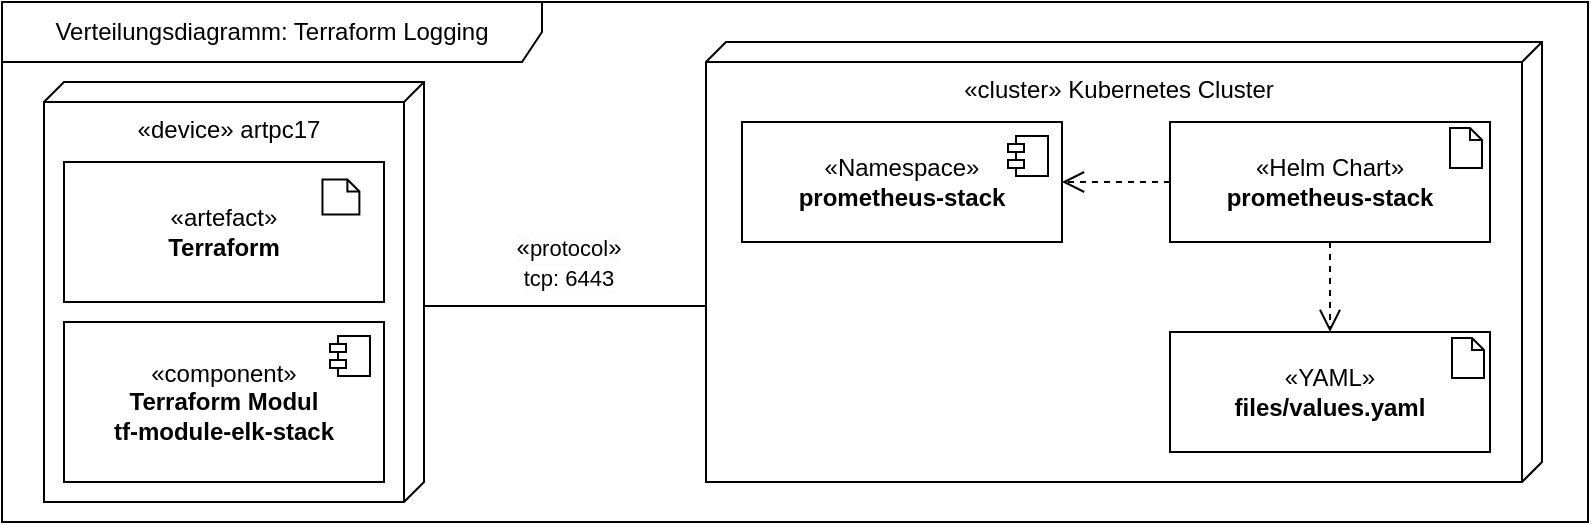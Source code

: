 <mxfile version="26.0.6">
  <diagram name="Seite-1" id="2g0gkd41KDo9kujFECaF">
    <mxGraphModel dx="1045" dy="761" grid="1" gridSize="10" guides="1" tooltips="1" connect="1" arrows="1" fold="1" page="1" pageScale="1" pageWidth="827" pageHeight="1169" math="0" shadow="0">
      <root>
        <mxCell id="0" />
        <mxCell id="1" parent="0" />
        <mxCell id="BE5raSAz34MsC6Gy-gB5-1" value="«device» artpc17" style="verticalAlign=top;align=center;shape=cube;size=10;direction=south;html=1;boundedLbl=1;spacingLeft=5;whiteSpace=wrap;" vertex="1" parent="1">
          <mxGeometry x="38" y="130" width="190" height="210" as="geometry" />
        </mxCell>
        <mxCell id="BE5raSAz34MsC6Gy-gB5-2" value="«component»&lt;br&gt;&lt;b&gt;Terraform Modul&lt;br&gt;tf-module-elk-stack&lt;/b&gt;" style="html=1;dropTarget=0;whiteSpace=wrap;" vertex="1" parent="1">
          <mxGeometry x="48" y="250" width="160" height="80" as="geometry" />
        </mxCell>
        <mxCell id="BE5raSAz34MsC6Gy-gB5-3" value="" style="shape=module;jettyWidth=8;jettyHeight=4;" vertex="1" parent="BE5raSAz34MsC6Gy-gB5-2">
          <mxGeometry x="1" width="20" height="20" relative="1" as="geometry">
            <mxPoint x="-27" y="7" as="offset" />
          </mxGeometry>
        </mxCell>
        <mxCell id="BE5raSAz34MsC6Gy-gB5-4" value="" style="group" vertex="1" connectable="0" parent="1">
          <mxGeometry x="48" y="170" width="160" height="70" as="geometry" />
        </mxCell>
        <mxCell id="BE5raSAz34MsC6Gy-gB5-5" value="«artefact»&lt;br&gt;&lt;b&gt;Terraform&lt;/b&gt;" style="html=1;dropTarget=0;whiteSpace=wrap;" vertex="1" parent="BE5raSAz34MsC6Gy-gB5-4">
          <mxGeometry width="160" height="70" as="geometry" />
        </mxCell>
        <mxCell id="BE5raSAz34MsC6Gy-gB5-6" value="" style="shape=note2;boundedLbl=1;whiteSpace=wrap;html=1;size=6;verticalAlign=top;align=left;spacingLeft=5;" vertex="1" parent="BE5raSAz34MsC6Gy-gB5-4">
          <mxGeometry x="129.231" y="8.75" width="18.462" height="17.5" as="geometry" />
        </mxCell>
        <mxCell id="BE5raSAz34MsC6Gy-gB5-7" style="edgeStyle=orthogonalEdgeStyle;rounded=0;orthogonalLoop=1;jettySize=auto;html=1;endArrow=none;endFill=0;entryX=0.591;entryY=0.998;entryDx=0;entryDy=0;entryPerimeter=0;" edge="1" parent="1" target="BE5raSAz34MsC6Gy-gB5-10">
          <mxGeometry relative="1" as="geometry">
            <mxPoint x="542" y="275" as="targetPoint" />
            <Array as="points">
              <mxPoint x="370" y="242" />
            </Array>
            <mxPoint x="228" y="242" as="sourcePoint" />
          </mxGeometry>
        </mxCell>
        <mxCell id="BE5raSAz34MsC6Gy-gB5-8" value="&lt;span style=&quot;font-size: 12px; text-wrap: wrap; background-color: rgb(251, 251, 251);&quot;&gt;&lt;span style=&quot;text-wrap-style: initial; background-color: rgb(251, 251, 251);&quot;&gt;«&lt;/span&gt;&lt;span style=&quot;font-size: 11px; text-wrap-mode: nowrap; background-color: rgb(255, 255, 255);&quot;&gt;protocol&lt;/span&gt;&lt;span style=&quot;text-wrap-style: initial; background-color: rgb(251, 251, 251);&quot;&gt;»&lt;/span&gt;&lt;br style=&quot;font-size: 11px; text-wrap-mode: nowrap;&quot;&gt;&lt;span style=&quot;font-size: 11px; text-wrap-mode: nowrap; background-color: rgb(255, 255, 255);&quot;&gt;tcp: 6443&lt;/span&gt;&lt;/span&gt;" style="edgeLabel;html=1;align=center;verticalAlign=middle;resizable=0;points=[];" vertex="1" connectable="0" parent="BE5raSAz34MsC6Gy-gB5-7">
          <mxGeometry x="-0.261" y="2" relative="1" as="geometry">
            <mxPoint x="19" y="-20" as="offset" />
          </mxGeometry>
        </mxCell>
        <mxCell id="BE5raSAz34MsC6Gy-gB5-9" value="Verteilungsdiagramm: Terraform Logging" style="shape=umlFrame;whiteSpace=wrap;html=1;pointerEvents=0;recursiveResize=0;container=0;collapsible=0;width=270;height=30;" vertex="1" parent="1">
          <mxGeometry x="17" y="90" width="793" height="260" as="geometry" />
        </mxCell>
        <mxCell id="BE5raSAz34MsC6Gy-gB5-10" value="«cluster» Kubernetes Cluster" style="verticalAlign=top;align=center;shape=cube;size=10;direction=south;html=1;boundedLbl=1;spacingLeft=5;whiteSpace=wrap;" vertex="1" parent="1">
          <mxGeometry x="369" y="110" width="418" height="220" as="geometry" />
        </mxCell>
        <mxCell id="BE5raSAz34MsC6Gy-gB5-11" value="«Namespace»&lt;b&gt;&lt;br&gt;prometheus-stack&lt;/b&gt;" style="html=1;dropTarget=0;whiteSpace=wrap;" vertex="1" parent="1">
          <mxGeometry x="387" y="150" width="160" height="60" as="geometry" />
        </mxCell>
        <mxCell id="BE5raSAz34MsC6Gy-gB5-12" value="" style="shape=module;jettyWidth=8;jettyHeight=4;" vertex="1" parent="BE5raSAz34MsC6Gy-gB5-11">
          <mxGeometry x="1" width="20" height="20" relative="1" as="geometry">
            <mxPoint x="-27" y="7" as="offset" />
          </mxGeometry>
        </mxCell>
        <mxCell id="BE5raSAz34MsC6Gy-gB5-13" value="«Helm Chart»&lt;div&gt;&lt;b&gt;prometheus-stack&lt;/b&gt;&lt;/div&gt;" style="html=1;dropTarget=0;whiteSpace=wrap;" vertex="1" parent="1">
          <mxGeometry x="601" y="150" width="160" height="60" as="geometry" />
        </mxCell>
        <mxCell id="BE5raSAz34MsC6Gy-gB5-15" style="rounded=0;orthogonalLoop=1;jettySize=auto;html=1;dashed=1;endArrow=open;endFill=0;strokeWidth=1;endSize=9;startSize=6;entryX=1;entryY=0.5;entryDx=0;entryDy=0;exitX=0;exitY=0.5;exitDx=0;exitDy=0;" edge="1" parent="1" source="BE5raSAz34MsC6Gy-gB5-13" target="BE5raSAz34MsC6Gy-gB5-11">
          <mxGeometry relative="1" as="geometry">
            <mxPoint x="547" y="252" as="sourcePoint" />
            <mxPoint x="557" y="290" as="targetPoint" />
          </mxGeometry>
        </mxCell>
        <mxCell id="BE5raSAz34MsC6Gy-gB5-16" value="" style="shape=note2;boundedLbl=1;whiteSpace=wrap;html=1;size=6;verticalAlign=top;align=left;spacingLeft=5;" vertex="1" parent="1">
          <mxGeometry x="741" y="153" width="16" height="20" as="geometry" />
        </mxCell>
        <mxCell id="BE5raSAz34MsC6Gy-gB5-37" value="" style="group" vertex="1" connectable="0" parent="1">
          <mxGeometry x="601" y="255" width="160" height="60" as="geometry" />
        </mxCell>
        <mxCell id="BE5raSAz34MsC6Gy-gB5-38" value="«YAML»&lt;div&gt;&lt;b&gt;files/values.yaml&lt;/b&gt;&lt;/div&gt;" style="html=1;dropTarget=0;whiteSpace=wrap;" vertex="1" parent="BE5raSAz34MsC6Gy-gB5-37">
          <mxGeometry width="160" height="60" as="geometry" />
        </mxCell>
        <mxCell id="BE5raSAz34MsC6Gy-gB5-39" value="" style="shape=note2;boundedLbl=1;whiteSpace=wrap;html=1;size=6;verticalAlign=top;align=left;spacingLeft=5;" vertex="1" parent="BE5raSAz34MsC6Gy-gB5-37">
          <mxGeometry x="141" y="3" width="16" height="20" as="geometry" />
        </mxCell>
        <mxCell id="BE5raSAz34MsC6Gy-gB5-44" style="rounded=0;orthogonalLoop=1;jettySize=auto;html=1;exitX=0.5;exitY=1;exitDx=0;exitDy=0;dashed=1;endArrow=open;endFill=0;strokeWidth=1;endSize=9;startSize=6;entryX=0.5;entryY=0;entryDx=0;entryDy=0;" edge="1" parent="1" source="BE5raSAz34MsC6Gy-gB5-13" target="BE5raSAz34MsC6Gy-gB5-38">
          <mxGeometry relative="1" as="geometry">
            <mxPoint x="441.76" y="320.12" as="sourcePoint" />
            <mxPoint x="441" y="210" as="targetPoint" />
          </mxGeometry>
        </mxCell>
      </root>
    </mxGraphModel>
  </diagram>
</mxfile>
